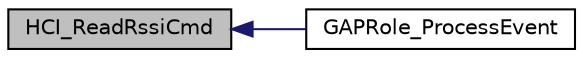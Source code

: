 digraph "HCI_ReadRssiCmd"
{
  edge [fontname="Helvetica",fontsize="10",labelfontname="Helvetica",labelfontsize="10"];
  node [fontname="Helvetica",fontsize="10",shape=record];
  rankdir="LR";
  Node1 [label="HCI_ReadRssiCmd",height=0.2,width=0.4,color="black", fillcolor="grey75", style="filled" fontcolor="black"];
  Node1 -> Node2 [dir="back",color="midnightblue",fontsize="10",style="solid",fontname="Helvetica"];
  Node2 [label="GAPRole_ProcessEvent",height=0.2,width=0.4,color="black", fillcolor="white", style="filled",URL="$peripheral_8c.html#a17663b237f27642765ec9ca1f5cb63c4"];
}
